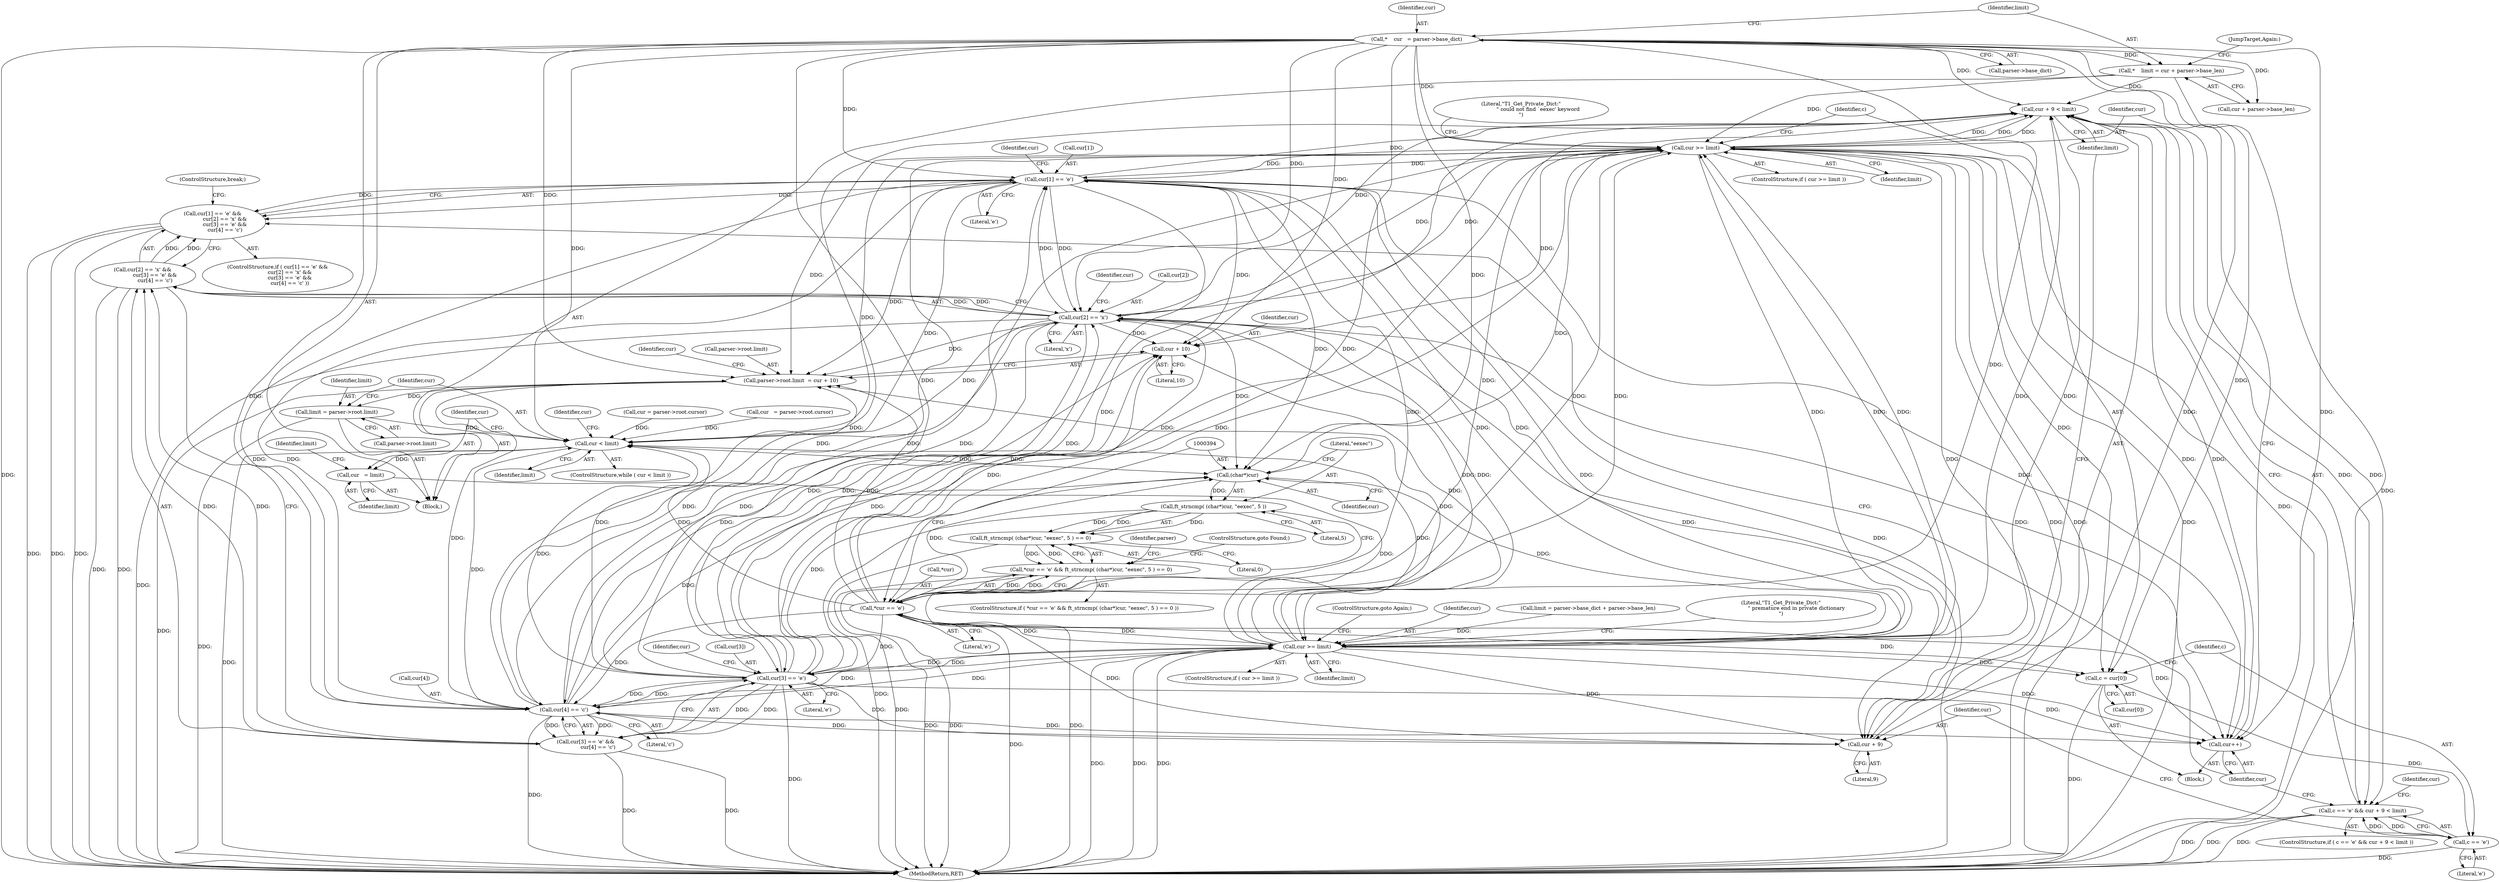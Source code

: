 digraph "0_savannah_e3058617f384cb6709f3878f753fa17aca9e3a30@integer" {
"1000280" [label="(Call,*    limit = cur + parser->base_len)"];
"1000274" [label="(Call,*    cur   = parser->base_dict)"];
"1000303" [label="(Call,cur + 9 < limit)"];
"1000299" [label="(Call,c == 'e' && cur + 9 < limit)"];
"1000337" [label="(Call,cur >= limit)"];
"1000293" [label="(Call,c = cur[0])"];
"1000300" [label="(Call,c == 'e')"];
"1000304" [label="(Call,cur + 9)"];
"1000311" [label="(Call,cur[1] == 'e')"];
"1000310" [label="(Call,cur[1] == 'e' &&\n               cur[2] == 'x' &&\n               cur[3] == 'e' &&\n               cur[4] == 'c')"];
"1000317" [label="(Call,cur[2] == 'x')"];
"1000316" [label="(Call,cur[2] == 'x' &&\n               cur[3] == 'e' &&\n               cur[4] == 'c')"];
"1000323" [label="(Call,cur[3] == 'e')"];
"1000322" [label="(Call,cur[3] == 'e' &&\n               cur[4] == 'c')"];
"1000328" [label="(Call,cur[4] == 'c')"];
"1000334" [label="(Call,cur++)"];
"1000357" [label="(Call,parser->root.limit  = cur + 10)"];
"1000373" [label="(Call,limit = parser->root.limit)"];
"1000381" [label="(Call,cur < limit)"];
"1000393" [label="(Call,(char*)cur)"];
"1000392" [label="(Call,ft_strncmp( (char*)cur, \"eexec\", 5 ))"];
"1000391" [label="(Call,ft_strncmp( (char*)cur, \"eexec\", 5 ) == 0)"];
"1000386" [label="(Call,*cur == 'e' && ft_strncmp( (char*)cur, \"eexec\", 5 ) == 0)"];
"1000418" [label="(Call,cur   = limit)"];
"1000431" [label="(Call,cur >= limit)"];
"1000363" [label="(Call,cur + 10)"];
"1000387" [label="(Call,*cur == 'e')"];
"1000396" [label="(Literal,\"eexec\")"];
"1000281" [label="(Identifier,limit)"];
"1000334" [label="(Call,cur++)"];
"1000381" [label="(Call,cur < limit)"];
"1000272" [label="(Block,)"];
"1000282" [label="(Call,cur + parser->base_len)"];
"1000363" [label="(Call,cur + 10)"];
"1000330" [label="(Identifier,cur)"];
"1000386" [label="(Call,*cur == 'e' && ft_strncmp( (char*)cur, \"eexec\", 5 ) == 0)"];
"1000300" [label="(Call,c == 'e')"];
"1000422" [label="(Identifier,limit)"];
"1000317" [label="(Call,cur[2] == 'x')"];
"1000411" [label="(Call,cur = parser->root.cursor)"];
"1000280" [label="(Call,*    limit = cur + parser->base_len)"];
"1000342" [label="(Literal,\"T1_Get_Private_Dict:\"\n                     \" could not find `eexec' keyword\n\")"];
"1000276" [label="(Call,parser->base_dict)"];
"1000364" [label="(Identifier,cur)"];
"1000318" [label="(Call,cur[2])"];
"1000328" [label="(Call,cur[4] == 'c')"];
"1000393" [label="(Call,(char*)cur)"];
"1000392" [label="(Call,ft_strncmp( (char*)cur, \"eexec\", 5 ))"];
"1000335" [label="(Identifier,cur)"];
"1000302" [label="(Literal,'e')"];
"1000385" [label="(ControlStructure,if ( *cur == 'e' && ft_strncmp( (char*)cur, \"eexec\", 5 ) == 0 ))"];
"1000391" [label="(Call,ft_strncmp( (char*)cur, \"eexec\", 5 ) == 0)"];
"1000375" [label="(Call,parser->root.limit)"];
"1000325" [label="(Identifier,cur)"];
"1000312" [label="(Call,cur[1])"];
"1000275" [label="(Identifier,cur)"];
"1000274" [label="(Call,*    cur   = parser->base_dict)"];
"1000442" [label="(ControlStructure,goto Again;)"];
"1000366" [label="(Call,cur   = parser->root.cursor)"];
"1000298" [label="(ControlStructure,if ( c == 'e' && cur + 9 < limit ))"];
"1000431" [label="(Call,cur >= limit)"];
"1000305" [label="(Identifier,cur)"];
"1000324" [label="(Call,cur[3])"];
"1000303" [label="(Call,cur + 9 < limit)"];
"1000295" [label="(Call,cur[0])"];
"1000430" [label="(ControlStructure,if ( cur >= limit ))"];
"1000727" [label="(MethodReturn,RET)"];
"1000293" [label="(Call,c = cur[0])"];
"1000432" [label="(Identifier,cur)"];
"1000337" [label="(Call,cur >= limit)"];
"1000327" [label="(Literal,'e')"];
"1000336" [label="(ControlStructure,if ( cur >= limit ))"];
"1000365" [label="(Literal,10)"];
"1000373" [label="(Call,limit = parser->root.limit)"];
"1000323" [label="(Call,cur[3] == 'e')"];
"1000315" [label="(Literal,'e')"];
"1000387" [label="(Call,*cur == 'e')"];
"1000395" [label="(Identifier,cur)"];
"1000374" [label="(Identifier,limit)"];
"1000421" [label="(Call,limit = parser->base_dict + parser->base_len)"];
"1000311" [label="(Call,cur[1] == 'e')"];
"1000397" [label="(Literal,5)"];
"1000383" [label="(Identifier,limit)"];
"1000357" [label="(Call,parser->root.limit  = cur + 10)"];
"1000310" [label="(Call,cur[1] == 'e' &&\n               cur[2] == 'x' &&\n               cur[3] == 'e' &&\n               cur[4] == 'c')"];
"1000382" [label="(Identifier,cur)"];
"1000309" [label="(ControlStructure,if ( cur[1] == 'e' &&\n               cur[2] == 'x' &&\n               cur[3] == 'e' &&\n               cur[4] == 'c' ))"];
"1000339" [label="(Identifier,limit)"];
"1000367" [label="(Identifier,cur)"];
"1000433" [label="(Identifier,limit)"];
"1000333" [label="(ControlStructure,break;)"];
"1000304" [label="(Call,cur + 9)"];
"1000329" [label="(Call,cur[4])"];
"1000307" [label="(Identifier,limit)"];
"1000390" [label="(Literal,'e')"];
"1000380" [label="(ControlStructure,while ( cur < limit ))"];
"1000338" [label="(Identifier,cur)"];
"1000299" [label="(Call,c == 'e' && cur + 9 < limit)"];
"1000399" [label="(ControlStructure,goto Found;)"];
"1000321" [label="(Literal,'x')"];
"1000294" [label="(Identifier,c)"];
"1000316" [label="(Call,cur[2] == 'x' &&\n               cur[3] == 'e' &&\n               cur[4] == 'c')"];
"1000436" [label="(Literal,\"T1_Get_Private_Dict:\"\n                   \" premature end in private dictionary\n\")"];
"1000319" [label="(Identifier,cur)"];
"1000332" [label="(Literal,'c')"];
"1000301" [label="(Identifier,c)"];
"1000290" [label="(JumpTarget,Again:)"];
"1000401" [label="(Identifier,parser)"];
"1000313" [label="(Identifier,cur)"];
"1000292" [label="(Block,)"];
"1000398" [label="(Literal,0)"];
"1000306" [label="(Literal,9)"];
"1000420" [label="(Identifier,limit)"];
"1000419" [label="(Identifier,cur)"];
"1000322" [label="(Call,cur[3] == 'e' &&\n               cur[4] == 'c')"];
"1000388" [label="(Call,*cur)"];
"1000389" [label="(Identifier,cur)"];
"1000418" [label="(Call,cur   = limit)"];
"1000358" [label="(Call,parser->root.limit)"];
"1000280" -> "1000272"  [label="AST: "];
"1000280" -> "1000282"  [label="CFG: "];
"1000281" -> "1000280"  [label="AST: "];
"1000282" -> "1000280"  [label="AST: "];
"1000290" -> "1000280"  [label="CFG: "];
"1000280" -> "1000727"  [label="DDG: "];
"1000274" -> "1000280"  [label="DDG: "];
"1000280" -> "1000303"  [label="DDG: "];
"1000280" -> "1000337"  [label="DDG: "];
"1000274" -> "1000272"  [label="AST: "];
"1000274" -> "1000276"  [label="CFG: "];
"1000275" -> "1000274"  [label="AST: "];
"1000276" -> "1000274"  [label="AST: "];
"1000281" -> "1000274"  [label="CFG: "];
"1000274" -> "1000727"  [label="DDG: "];
"1000274" -> "1000282"  [label="DDG: "];
"1000274" -> "1000293"  [label="DDG: "];
"1000274" -> "1000303"  [label="DDG: "];
"1000274" -> "1000304"  [label="DDG: "];
"1000274" -> "1000311"  [label="DDG: "];
"1000274" -> "1000317"  [label="DDG: "];
"1000274" -> "1000323"  [label="DDG: "];
"1000274" -> "1000328"  [label="DDG: "];
"1000274" -> "1000334"  [label="DDG: "];
"1000274" -> "1000337"  [label="DDG: "];
"1000274" -> "1000357"  [label="DDG: "];
"1000274" -> "1000363"  [label="DDG: "];
"1000274" -> "1000381"  [label="DDG: "];
"1000274" -> "1000387"  [label="DDG: "];
"1000274" -> "1000393"  [label="DDG: "];
"1000274" -> "1000431"  [label="DDG: "];
"1000303" -> "1000299"  [label="AST: "];
"1000303" -> "1000307"  [label="CFG: "];
"1000304" -> "1000303"  [label="AST: "];
"1000307" -> "1000303"  [label="AST: "];
"1000299" -> "1000303"  [label="CFG: "];
"1000303" -> "1000727"  [label="DDG: "];
"1000303" -> "1000299"  [label="DDG: "];
"1000303" -> "1000299"  [label="DDG: "];
"1000311" -> "1000303"  [label="DDG: "];
"1000317" -> "1000303"  [label="DDG: "];
"1000337" -> "1000303"  [label="DDG: "];
"1000337" -> "1000303"  [label="DDG: "];
"1000431" -> "1000303"  [label="DDG: "];
"1000431" -> "1000303"  [label="DDG: "];
"1000328" -> "1000303"  [label="DDG: "];
"1000323" -> "1000303"  [label="DDG: "];
"1000387" -> "1000303"  [label="DDG: "];
"1000303" -> "1000337"  [label="DDG: "];
"1000299" -> "1000298"  [label="AST: "];
"1000299" -> "1000300"  [label="CFG: "];
"1000300" -> "1000299"  [label="AST: "];
"1000313" -> "1000299"  [label="CFG: "];
"1000335" -> "1000299"  [label="CFG: "];
"1000299" -> "1000727"  [label="DDG: "];
"1000299" -> "1000727"  [label="DDG: "];
"1000299" -> "1000727"  [label="DDG: "];
"1000300" -> "1000299"  [label="DDG: "];
"1000300" -> "1000299"  [label="DDG: "];
"1000337" -> "1000336"  [label="AST: "];
"1000337" -> "1000339"  [label="CFG: "];
"1000338" -> "1000337"  [label="AST: "];
"1000339" -> "1000337"  [label="AST: "];
"1000294" -> "1000337"  [label="CFG: "];
"1000342" -> "1000337"  [label="CFG: "];
"1000337" -> "1000727"  [label="DDG: "];
"1000337" -> "1000727"  [label="DDG: "];
"1000337" -> "1000727"  [label="DDG: "];
"1000337" -> "1000293"  [label="DDG: "];
"1000337" -> "1000304"  [label="DDG: "];
"1000337" -> "1000311"  [label="DDG: "];
"1000337" -> "1000317"  [label="DDG: "];
"1000337" -> "1000323"  [label="DDG: "];
"1000337" -> "1000328"  [label="DDG: "];
"1000337" -> "1000334"  [label="DDG: "];
"1000311" -> "1000337"  [label="DDG: "];
"1000317" -> "1000337"  [label="DDG: "];
"1000328" -> "1000337"  [label="DDG: "];
"1000334" -> "1000337"  [label="DDG: "];
"1000323" -> "1000337"  [label="DDG: "];
"1000387" -> "1000337"  [label="DDG: "];
"1000431" -> "1000337"  [label="DDG: "];
"1000431" -> "1000337"  [label="DDG: "];
"1000337" -> "1000357"  [label="DDG: "];
"1000337" -> "1000363"  [label="DDG: "];
"1000337" -> "1000381"  [label="DDG: "];
"1000337" -> "1000387"  [label="DDG: "];
"1000337" -> "1000393"  [label="DDG: "];
"1000337" -> "1000431"  [label="DDG: "];
"1000293" -> "1000292"  [label="AST: "];
"1000293" -> "1000295"  [label="CFG: "];
"1000294" -> "1000293"  [label="AST: "];
"1000295" -> "1000293"  [label="AST: "];
"1000301" -> "1000293"  [label="CFG: "];
"1000293" -> "1000727"  [label="DDG: "];
"1000387" -> "1000293"  [label="DDG: "];
"1000431" -> "1000293"  [label="DDG: "];
"1000293" -> "1000300"  [label="DDG: "];
"1000300" -> "1000302"  [label="CFG: "];
"1000301" -> "1000300"  [label="AST: "];
"1000302" -> "1000300"  [label="AST: "];
"1000305" -> "1000300"  [label="CFG: "];
"1000300" -> "1000727"  [label="DDG: "];
"1000304" -> "1000306"  [label="CFG: "];
"1000305" -> "1000304"  [label="AST: "];
"1000306" -> "1000304"  [label="AST: "];
"1000307" -> "1000304"  [label="CFG: "];
"1000311" -> "1000304"  [label="DDG: "];
"1000317" -> "1000304"  [label="DDG: "];
"1000431" -> "1000304"  [label="DDG: "];
"1000328" -> "1000304"  [label="DDG: "];
"1000323" -> "1000304"  [label="DDG: "];
"1000387" -> "1000304"  [label="DDG: "];
"1000311" -> "1000310"  [label="AST: "];
"1000311" -> "1000315"  [label="CFG: "];
"1000312" -> "1000311"  [label="AST: "];
"1000315" -> "1000311"  [label="AST: "];
"1000319" -> "1000311"  [label="CFG: "];
"1000310" -> "1000311"  [label="CFG: "];
"1000311" -> "1000727"  [label="DDG: "];
"1000311" -> "1000310"  [label="DDG: "];
"1000311" -> "1000310"  [label="DDG: "];
"1000431" -> "1000311"  [label="DDG: "];
"1000317" -> "1000311"  [label="DDG: "];
"1000328" -> "1000311"  [label="DDG: "];
"1000323" -> "1000311"  [label="DDG: "];
"1000387" -> "1000311"  [label="DDG: "];
"1000311" -> "1000317"  [label="DDG: "];
"1000311" -> "1000323"  [label="DDG: "];
"1000311" -> "1000328"  [label="DDG: "];
"1000311" -> "1000334"  [label="DDG: "];
"1000311" -> "1000357"  [label="DDG: "];
"1000311" -> "1000363"  [label="DDG: "];
"1000311" -> "1000381"  [label="DDG: "];
"1000311" -> "1000393"  [label="DDG: "];
"1000311" -> "1000431"  [label="DDG: "];
"1000310" -> "1000309"  [label="AST: "];
"1000310" -> "1000316"  [label="CFG: "];
"1000316" -> "1000310"  [label="AST: "];
"1000333" -> "1000310"  [label="CFG: "];
"1000335" -> "1000310"  [label="CFG: "];
"1000310" -> "1000727"  [label="DDG: "];
"1000310" -> "1000727"  [label="DDG: "];
"1000310" -> "1000727"  [label="DDG: "];
"1000316" -> "1000310"  [label="DDG: "];
"1000316" -> "1000310"  [label="DDG: "];
"1000317" -> "1000316"  [label="AST: "];
"1000317" -> "1000321"  [label="CFG: "];
"1000318" -> "1000317"  [label="AST: "];
"1000321" -> "1000317"  [label="AST: "];
"1000325" -> "1000317"  [label="CFG: "];
"1000316" -> "1000317"  [label="CFG: "];
"1000317" -> "1000727"  [label="DDG: "];
"1000317" -> "1000316"  [label="DDG: "];
"1000317" -> "1000316"  [label="DDG: "];
"1000431" -> "1000317"  [label="DDG: "];
"1000328" -> "1000317"  [label="DDG: "];
"1000323" -> "1000317"  [label="DDG: "];
"1000387" -> "1000317"  [label="DDG: "];
"1000317" -> "1000323"  [label="DDG: "];
"1000317" -> "1000328"  [label="DDG: "];
"1000317" -> "1000334"  [label="DDG: "];
"1000317" -> "1000357"  [label="DDG: "];
"1000317" -> "1000363"  [label="DDG: "];
"1000317" -> "1000381"  [label="DDG: "];
"1000317" -> "1000393"  [label="DDG: "];
"1000317" -> "1000431"  [label="DDG: "];
"1000316" -> "1000322"  [label="CFG: "];
"1000322" -> "1000316"  [label="AST: "];
"1000316" -> "1000727"  [label="DDG: "];
"1000316" -> "1000727"  [label="DDG: "];
"1000322" -> "1000316"  [label="DDG: "];
"1000322" -> "1000316"  [label="DDG: "];
"1000323" -> "1000322"  [label="AST: "];
"1000323" -> "1000327"  [label="CFG: "];
"1000324" -> "1000323"  [label="AST: "];
"1000327" -> "1000323"  [label="AST: "];
"1000330" -> "1000323"  [label="CFG: "];
"1000322" -> "1000323"  [label="CFG: "];
"1000323" -> "1000727"  [label="DDG: "];
"1000323" -> "1000322"  [label="DDG: "];
"1000323" -> "1000322"  [label="DDG: "];
"1000431" -> "1000323"  [label="DDG: "];
"1000328" -> "1000323"  [label="DDG: "];
"1000387" -> "1000323"  [label="DDG: "];
"1000323" -> "1000328"  [label="DDG: "];
"1000323" -> "1000334"  [label="DDG: "];
"1000323" -> "1000357"  [label="DDG: "];
"1000323" -> "1000363"  [label="DDG: "];
"1000323" -> "1000381"  [label="DDG: "];
"1000323" -> "1000393"  [label="DDG: "];
"1000323" -> "1000431"  [label="DDG: "];
"1000322" -> "1000328"  [label="CFG: "];
"1000328" -> "1000322"  [label="AST: "];
"1000322" -> "1000727"  [label="DDG: "];
"1000322" -> "1000727"  [label="DDG: "];
"1000328" -> "1000322"  [label="DDG: "];
"1000328" -> "1000322"  [label="DDG: "];
"1000328" -> "1000332"  [label="CFG: "];
"1000329" -> "1000328"  [label="AST: "];
"1000332" -> "1000328"  [label="AST: "];
"1000328" -> "1000727"  [label="DDG: "];
"1000431" -> "1000328"  [label="DDG: "];
"1000387" -> "1000328"  [label="DDG: "];
"1000328" -> "1000334"  [label="DDG: "];
"1000328" -> "1000357"  [label="DDG: "];
"1000328" -> "1000363"  [label="DDG: "];
"1000328" -> "1000381"  [label="DDG: "];
"1000328" -> "1000393"  [label="DDG: "];
"1000328" -> "1000431"  [label="DDG: "];
"1000334" -> "1000292"  [label="AST: "];
"1000334" -> "1000335"  [label="CFG: "];
"1000335" -> "1000334"  [label="AST: "];
"1000338" -> "1000334"  [label="CFG: "];
"1000431" -> "1000334"  [label="DDG: "];
"1000387" -> "1000334"  [label="DDG: "];
"1000357" -> "1000272"  [label="AST: "];
"1000357" -> "1000363"  [label="CFG: "];
"1000358" -> "1000357"  [label="AST: "];
"1000363" -> "1000357"  [label="AST: "];
"1000367" -> "1000357"  [label="CFG: "];
"1000357" -> "1000727"  [label="DDG: "];
"1000431" -> "1000357"  [label="DDG: "];
"1000387" -> "1000357"  [label="DDG: "];
"1000357" -> "1000373"  [label="DDG: "];
"1000373" -> "1000272"  [label="AST: "];
"1000373" -> "1000375"  [label="CFG: "];
"1000374" -> "1000373"  [label="AST: "];
"1000375" -> "1000373"  [label="AST: "];
"1000382" -> "1000373"  [label="CFG: "];
"1000373" -> "1000727"  [label="DDG: "];
"1000373" -> "1000381"  [label="DDG: "];
"1000381" -> "1000380"  [label="AST: "];
"1000381" -> "1000383"  [label="CFG: "];
"1000382" -> "1000381"  [label="AST: "];
"1000383" -> "1000381"  [label="AST: "];
"1000389" -> "1000381"  [label="CFG: "];
"1000419" -> "1000381"  [label="CFG: "];
"1000381" -> "1000727"  [label="DDG: "];
"1000411" -> "1000381"  [label="DDG: "];
"1000366" -> "1000381"  [label="DDG: "];
"1000387" -> "1000381"  [label="DDG: "];
"1000431" -> "1000381"  [label="DDG: "];
"1000381" -> "1000393"  [label="DDG: "];
"1000381" -> "1000418"  [label="DDG: "];
"1000393" -> "1000392"  [label="AST: "];
"1000393" -> "1000395"  [label="CFG: "];
"1000394" -> "1000393"  [label="AST: "];
"1000395" -> "1000393"  [label="AST: "];
"1000396" -> "1000393"  [label="CFG: "];
"1000393" -> "1000392"  [label="DDG: "];
"1000387" -> "1000393"  [label="DDG: "];
"1000431" -> "1000393"  [label="DDG: "];
"1000392" -> "1000391"  [label="AST: "];
"1000392" -> "1000397"  [label="CFG: "];
"1000396" -> "1000392"  [label="AST: "];
"1000397" -> "1000392"  [label="AST: "];
"1000398" -> "1000392"  [label="CFG: "];
"1000392" -> "1000727"  [label="DDG: "];
"1000392" -> "1000391"  [label="DDG: "];
"1000392" -> "1000391"  [label="DDG: "];
"1000392" -> "1000391"  [label="DDG: "];
"1000391" -> "1000386"  [label="AST: "];
"1000391" -> "1000398"  [label="CFG: "];
"1000398" -> "1000391"  [label="AST: "];
"1000386" -> "1000391"  [label="CFG: "];
"1000391" -> "1000727"  [label="DDG: "];
"1000391" -> "1000386"  [label="DDG: "];
"1000391" -> "1000386"  [label="DDG: "];
"1000386" -> "1000385"  [label="AST: "];
"1000386" -> "1000387"  [label="CFG: "];
"1000387" -> "1000386"  [label="AST: "];
"1000399" -> "1000386"  [label="CFG: "];
"1000401" -> "1000386"  [label="CFG: "];
"1000386" -> "1000727"  [label="DDG: "];
"1000386" -> "1000727"  [label="DDG: "];
"1000386" -> "1000727"  [label="DDG: "];
"1000387" -> "1000386"  [label="DDG: "];
"1000387" -> "1000386"  [label="DDG: "];
"1000418" -> "1000272"  [label="AST: "];
"1000418" -> "1000420"  [label="CFG: "];
"1000419" -> "1000418"  [label="AST: "];
"1000420" -> "1000418"  [label="AST: "];
"1000422" -> "1000418"  [label="CFG: "];
"1000418" -> "1000431"  [label="DDG: "];
"1000431" -> "1000430"  [label="AST: "];
"1000431" -> "1000433"  [label="CFG: "];
"1000432" -> "1000431"  [label="AST: "];
"1000433" -> "1000431"  [label="AST: "];
"1000436" -> "1000431"  [label="CFG: "];
"1000442" -> "1000431"  [label="CFG: "];
"1000431" -> "1000727"  [label="DDG: "];
"1000431" -> "1000727"  [label="DDG: "];
"1000431" -> "1000727"  [label="DDG: "];
"1000431" -> "1000363"  [label="DDG: "];
"1000431" -> "1000387"  [label="DDG: "];
"1000387" -> "1000431"  [label="DDG: "];
"1000421" -> "1000431"  [label="DDG: "];
"1000363" -> "1000365"  [label="CFG: "];
"1000364" -> "1000363"  [label="AST: "];
"1000365" -> "1000363"  [label="AST: "];
"1000387" -> "1000363"  [label="DDG: "];
"1000387" -> "1000390"  [label="CFG: "];
"1000388" -> "1000387"  [label="AST: "];
"1000390" -> "1000387"  [label="AST: "];
"1000394" -> "1000387"  [label="CFG: "];
"1000387" -> "1000727"  [label="DDG: "];
}

